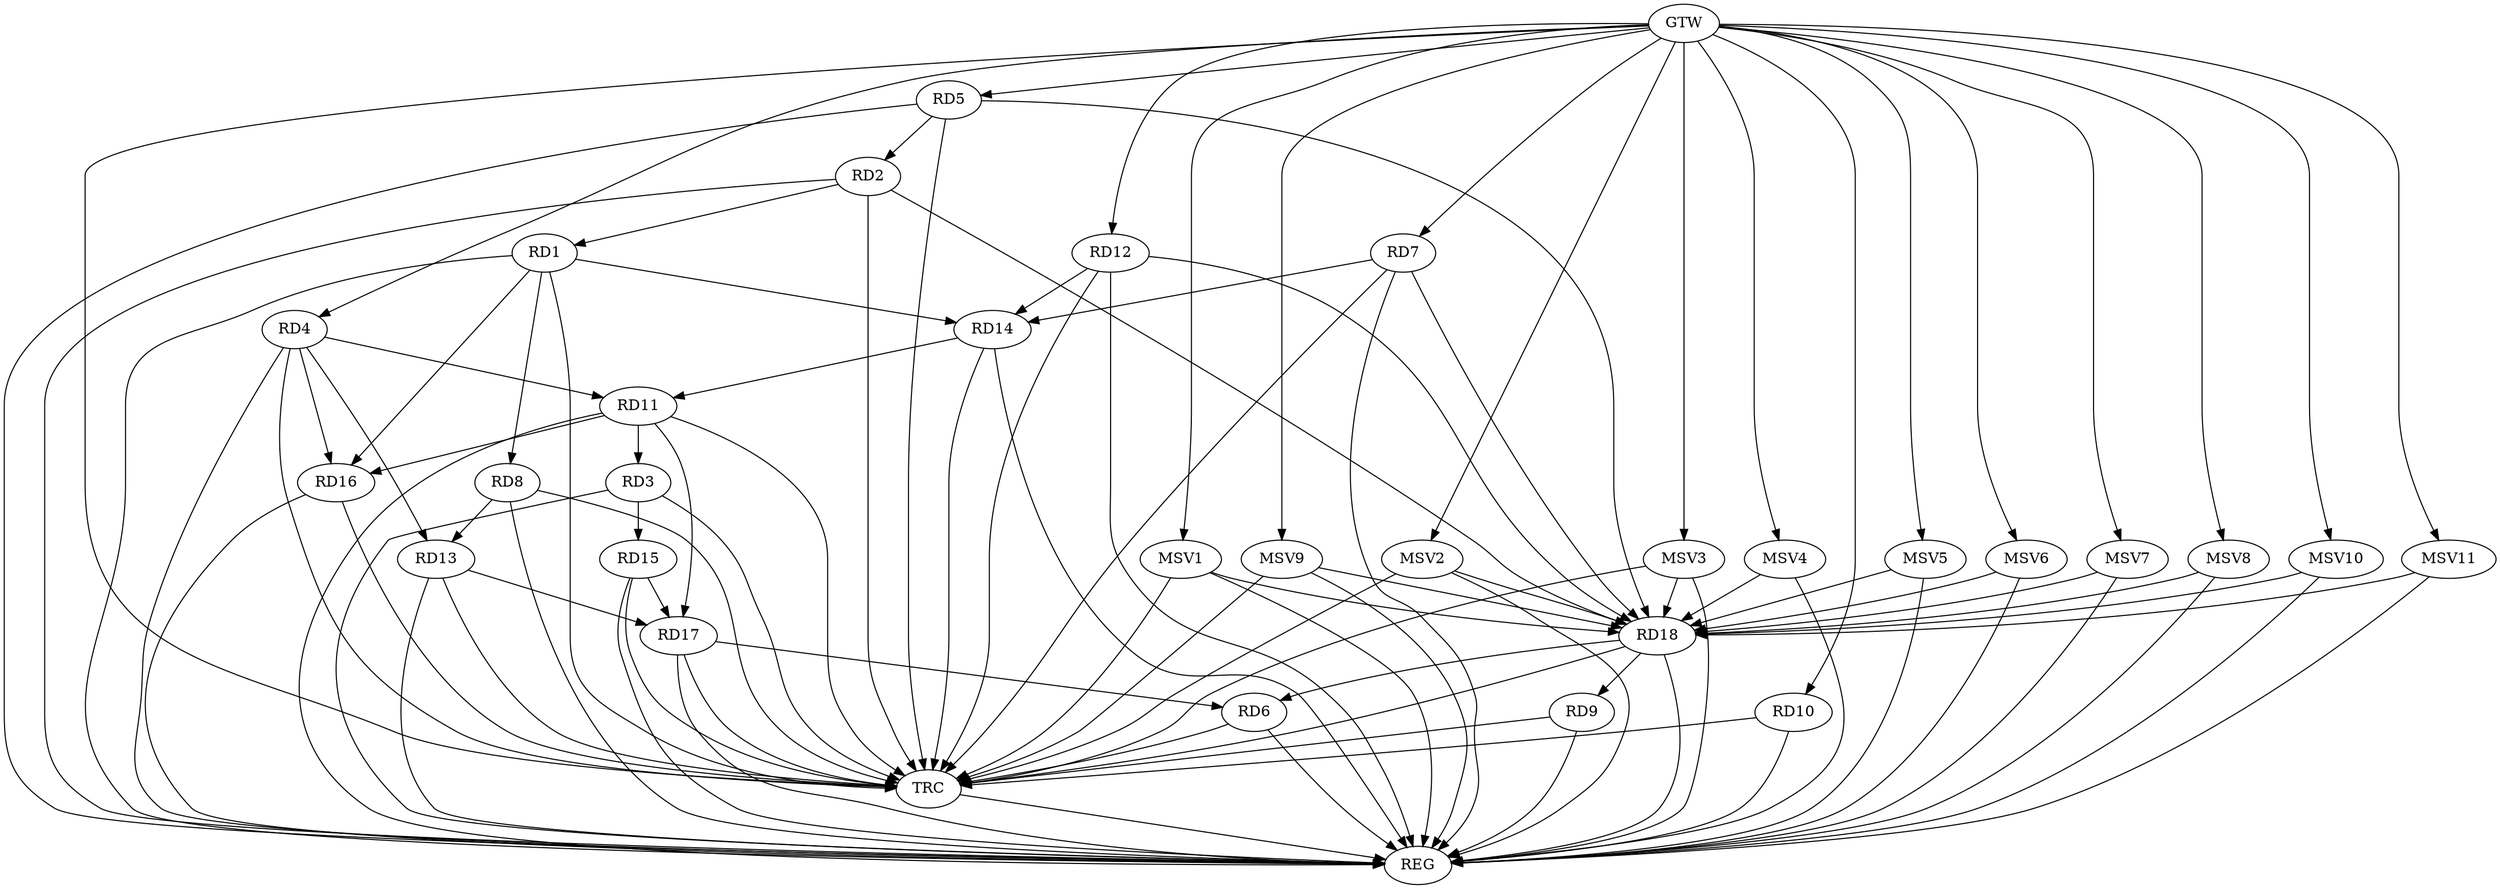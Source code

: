 strict digraph G {
  RD1 [ label="RD1" ];
  RD2 [ label="RD2" ];
  RD3 [ label="RD3" ];
  RD4 [ label="RD4" ];
  RD5 [ label="RD5" ];
  RD6 [ label="RD6" ];
  RD7 [ label="RD7" ];
  RD8 [ label="RD8" ];
  RD9 [ label="RD9" ];
  RD10 [ label="RD10" ];
  RD11 [ label="RD11" ];
  RD12 [ label="RD12" ];
  RD13 [ label="RD13" ];
  RD14 [ label="RD14" ];
  RD15 [ label="RD15" ];
  RD16 [ label="RD16" ];
  RD17 [ label="RD17" ];
  RD18 [ label="RD18" ];
  GTW [ label="GTW" ];
  REG [ label="REG" ];
  TRC [ label="TRC" ];
  MSV1 [ label="MSV1" ];
  MSV2 [ label="MSV2" ];
  MSV3 [ label="MSV3" ];
  MSV4 [ label="MSV4" ];
  MSV5 [ label="MSV5" ];
  MSV6 [ label="MSV6" ];
  MSV7 [ label="MSV7" ];
  MSV8 [ label="MSV8" ];
  MSV9 [ label="MSV9" ];
  MSV10 [ label="MSV10" ];
  MSV11 [ label="MSV11" ];
  RD2 -> RD1;
  RD1 -> RD8;
  RD1 -> RD14;
  RD1 -> RD16;
  RD5 -> RD2;
  RD2 -> RD18;
  RD11 -> RD3;
  RD3 -> RD15;
  RD4 -> RD11;
  RD4 -> RD13;
  RD4 -> RD16;
  RD5 -> RD18;
  RD17 -> RD6;
  RD18 -> RD6;
  RD7 -> RD14;
  RD7 -> RD18;
  RD8 -> RD13;
  RD18 -> RD9;
  RD14 -> RD11;
  RD11 -> RD16;
  RD11 -> RD17;
  RD12 -> RD14;
  RD12 -> RD18;
  RD13 -> RD17;
  RD15 -> RD17;
  GTW -> RD4;
  GTW -> RD5;
  GTW -> RD7;
  GTW -> RD10;
  GTW -> RD12;
  RD1 -> REG;
  RD2 -> REG;
  RD3 -> REG;
  RD4 -> REG;
  RD5 -> REG;
  RD6 -> REG;
  RD7 -> REG;
  RD8 -> REG;
  RD9 -> REG;
  RD10 -> REG;
  RD11 -> REG;
  RD12 -> REG;
  RD13 -> REG;
  RD14 -> REG;
  RD15 -> REG;
  RD16 -> REG;
  RD17 -> REG;
  RD18 -> REG;
  RD1 -> TRC;
  RD2 -> TRC;
  RD3 -> TRC;
  RD4 -> TRC;
  RD5 -> TRC;
  RD6 -> TRC;
  RD7 -> TRC;
  RD8 -> TRC;
  RD9 -> TRC;
  RD10 -> TRC;
  RD11 -> TRC;
  RD12 -> TRC;
  RD13 -> TRC;
  RD14 -> TRC;
  RD15 -> TRC;
  RD16 -> TRC;
  RD17 -> TRC;
  RD18 -> TRC;
  GTW -> TRC;
  TRC -> REG;
  MSV1 -> RD18;
  GTW -> MSV1;
  MSV1 -> REG;
  MSV1 -> TRC;
  MSV2 -> RD18;
  GTW -> MSV2;
  MSV2 -> REG;
  MSV2 -> TRC;
  MSV3 -> RD18;
  GTW -> MSV3;
  MSV3 -> REG;
  MSV3 -> TRC;
  MSV4 -> RD18;
  GTW -> MSV4;
  MSV4 -> REG;
  MSV5 -> RD18;
  GTW -> MSV5;
  MSV5 -> REG;
  MSV6 -> RD18;
  GTW -> MSV6;
  MSV6 -> REG;
  MSV7 -> RD18;
  GTW -> MSV7;
  MSV7 -> REG;
  MSV8 -> RD18;
  MSV9 -> RD18;
  GTW -> MSV8;
  MSV8 -> REG;
  GTW -> MSV9;
  MSV9 -> REG;
  MSV9 -> TRC;
  MSV10 -> RD18;
  MSV11 -> RD18;
  GTW -> MSV10;
  MSV10 -> REG;
  GTW -> MSV11;
  MSV11 -> REG;
}
